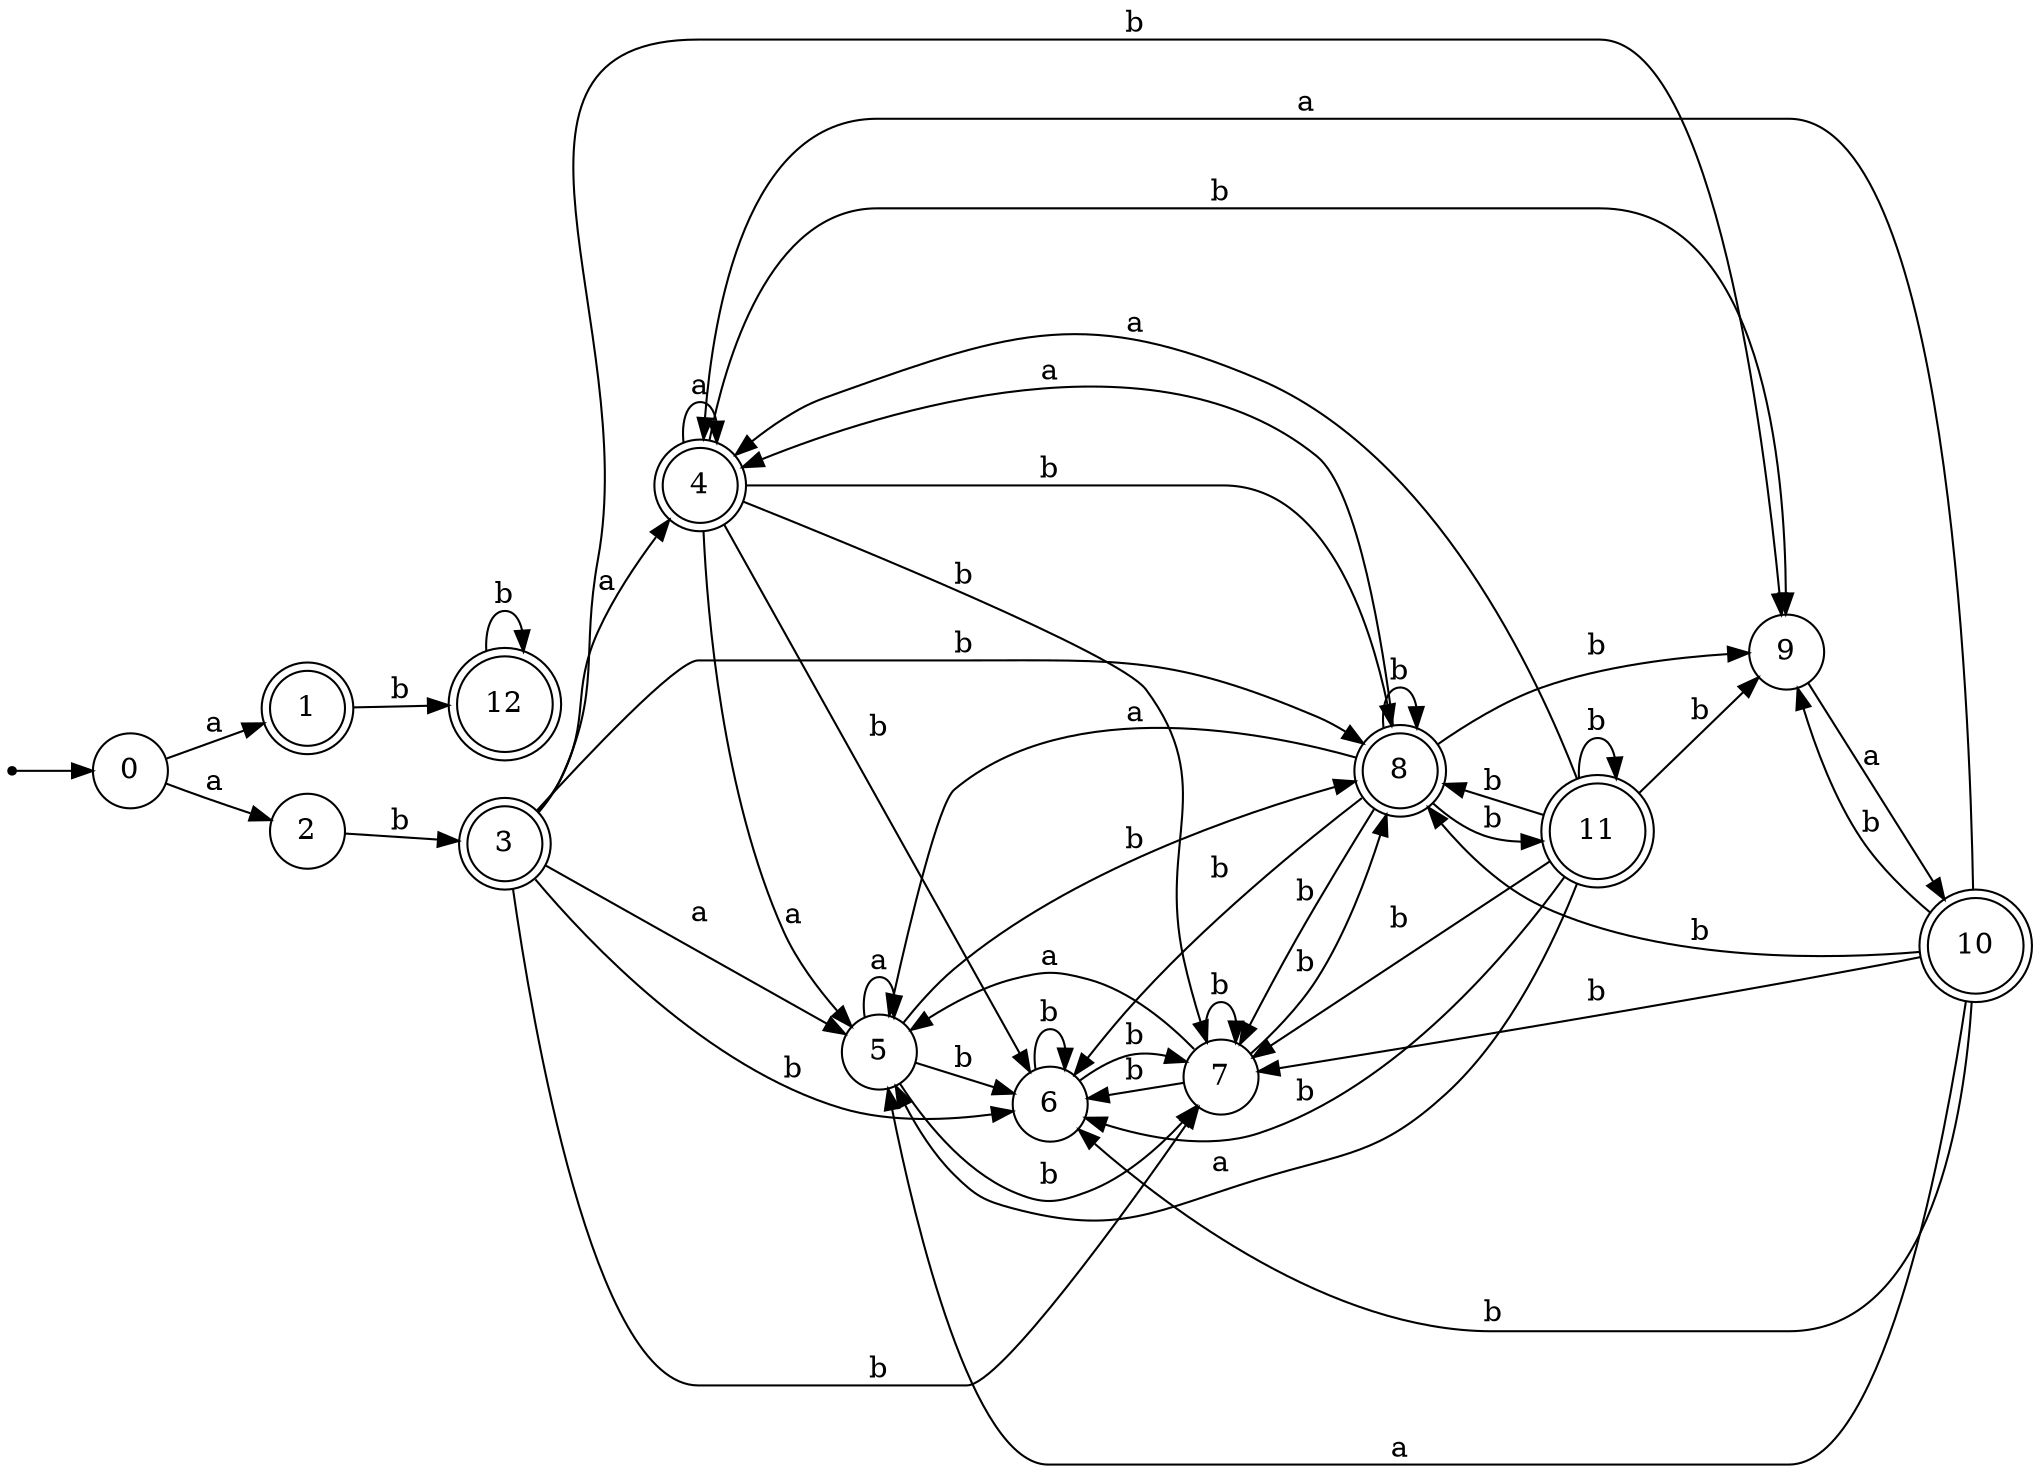 digraph finite_state_machine {
rankdir=LR;
size="20,20";
node [shape = point]; "dummy0"
node [shape = circle]; "0";
"dummy0" -> "0";
node [shape = doublecircle]; "1";node [shape = circle]; "2";
node [shape = doublecircle]; "3";node [shape = doublecircle]; "4";node [shape = circle]; "5";
node [shape = circle]; "6";
node [shape = circle]; "7";
node [shape = doublecircle]; "8";node [shape = circle]; "9";
node [shape = doublecircle]; "10";node [shape = doublecircle]; "11";node [shape = doublecircle]; "12";"0" -> "1" [label = "a"];
 "0" -> "2" [label = "a"];
 "2" -> "3" [label = "b"];
 "3" -> "4" [label = "a"];
 "3" -> "5" [label = "a"];
 "3" -> "8" [label = "b"];
 "3" -> "9" [label = "b"];
 "3" -> "6" [label = "b"];
 "3" -> "7" [label = "b"];
 "9" -> "10" [label = "a"];
 "10" -> "8" [label = "b"];
 "10" -> "9" [label = "b"];
 "10" -> "6" [label = "b"];
 "10" -> "7" [label = "b"];
 "10" -> "4" [label = "a"];
 "10" -> "5" [label = "a"];
 "8" -> "6" [label = "b"];
 "8" -> "7" [label = "b"];
 "8" -> "8" [label = "b"];
 "8" -> "9" [label = "b"];
 "8" -> "11" [label = "b"];
 "8" -> "4" [label = "a"];
 "8" -> "5" [label = "a"];
 "11" -> "6" [label = "b"];
 "11" -> "7" [label = "b"];
 "11" -> "8" [label = "b"];
 "11" -> "9" [label = "b"];
 "11" -> "11" [label = "b"];
 "11" -> "4" [label = "a"];
 "11" -> "5" [label = "a"];
 "7" -> "8" [label = "b"];
 "7" -> "6" [label = "b"];
 "7" -> "7" [label = "b"];
 "7" -> "5" [label = "a"];
 "6" -> "6" [label = "b"];
 "6" -> "7" [label = "b"];
 "5" -> "5" [label = "a"];
 "5" -> "8" [label = "b"];
 "5" -> "6" [label = "b"];
 "5" -> "7" [label = "b"];
 "4" -> "4" [label = "a"];
 "4" -> "5" [label = "a"];
 "4" -> "8" [label = "b"];
 "4" -> "9" [label = "b"];
 "4" -> "6" [label = "b"];
 "4" -> "7" [label = "b"];
 "1" -> "12" [label = "b"];
 "12" -> "12" [label = "b"];
 }
